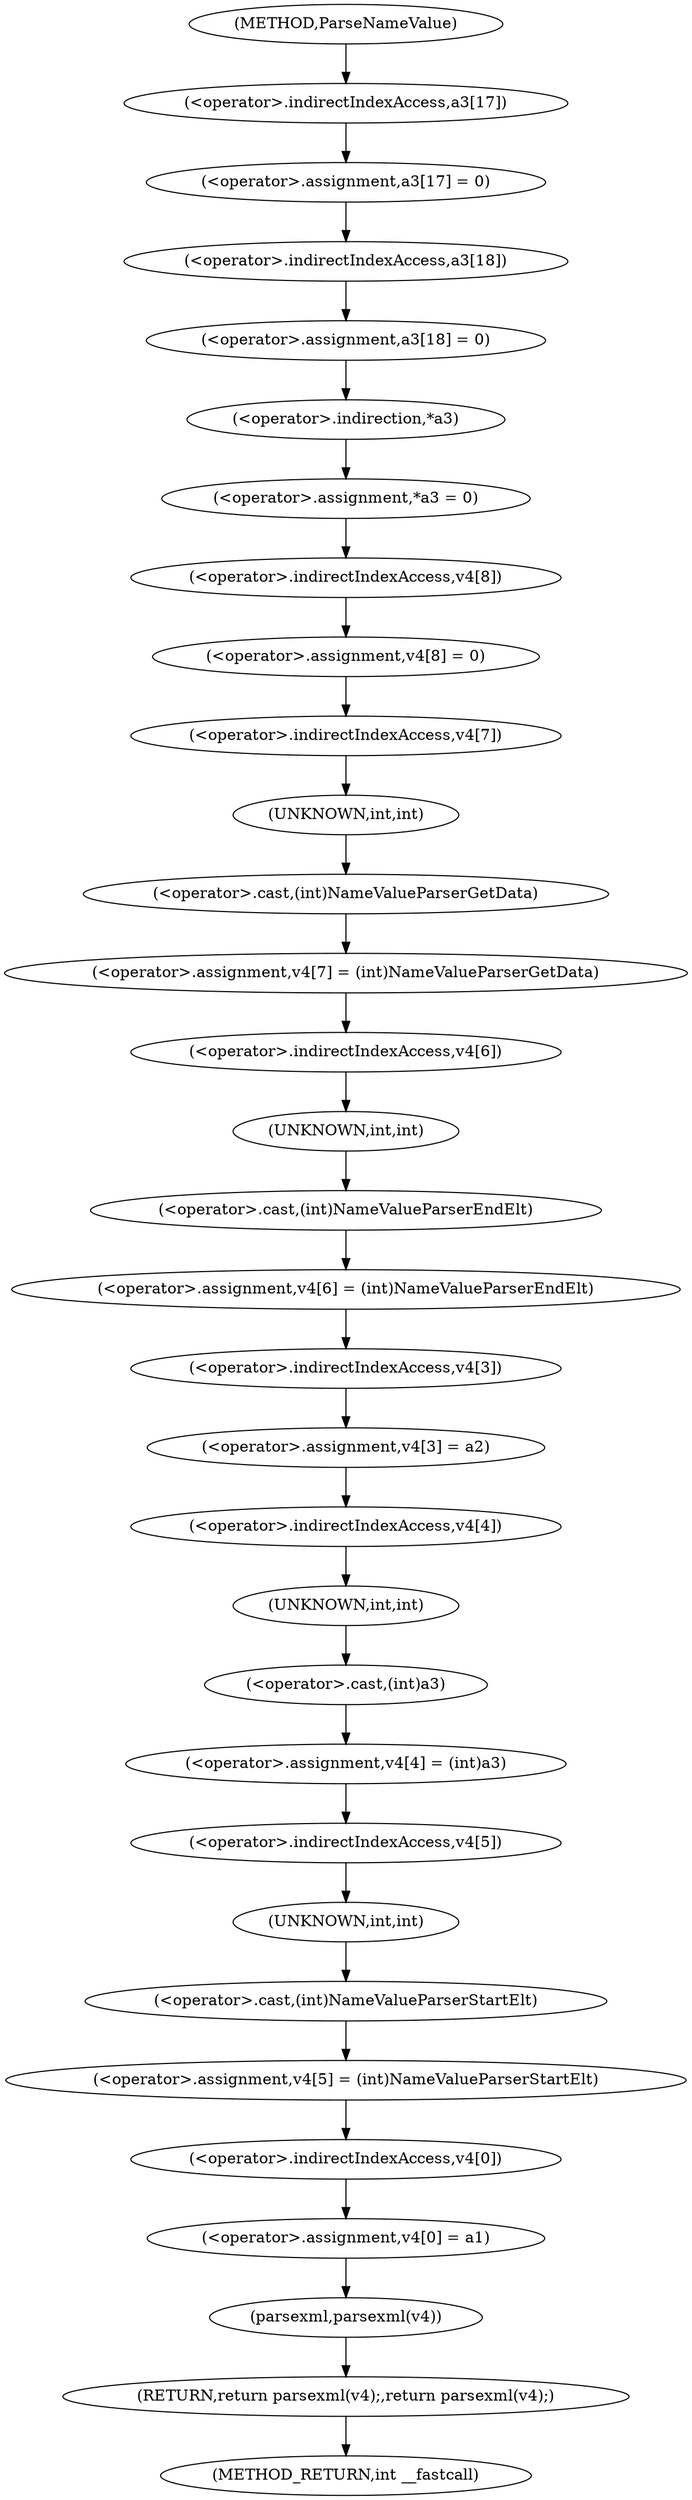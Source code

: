digraph ParseNameValue {  
"1000108" [label = "(<operator>.assignment,a3[17] = 0)" ]
"1000109" [label = "(<operator>.indirectIndexAccess,a3[17])" ]
"1000113" [label = "(<operator>.assignment,a3[18] = 0)" ]
"1000114" [label = "(<operator>.indirectIndexAccess,a3[18])" ]
"1000118" [label = "(<operator>.assignment,*a3 = 0)" ]
"1000119" [label = "(<operator>.indirection,*a3)" ]
"1000122" [label = "(<operator>.assignment,v4[8] = 0)" ]
"1000123" [label = "(<operator>.indirectIndexAccess,v4[8])" ]
"1000127" [label = "(<operator>.assignment,v4[7] = (int)NameValueParserGetData)" ]
"1000128" [label = "(<operator>.indirectIndexAccess,v4[7])" ]
"1000131" [label = "(<operator>.cast,(int)NameValueParserGetData)" ]
"1000132" [label = "(UNKNOWN,int,int)" ]
"1000134" [label = "(<operator>.assignment,v4[6] = (int)NameValueParserEndElt)" ]
"1000135" [label = "(<operator>.indirectIndexAccess,v4[6])" ]
"1000138" [label = "(<operator>.cast,(int)NameValueParserEndElt)" ]
"1000139" [label = "(UNKNOWN,int,int)" ]
"1000141" [label = "(<operator>.assignment,v4[3] = a2)" ]
"1000142" [label = "(<operator>.indirectIndexAccess,v4[3])" ]
"1000146" [label = "(<operator>.assignment,v4[4] = (int)a3)" ]
"1000147" [label = "(<operator>.indirectIndexAccess,v4[4])" ]
"1000150" [label = "(<operator>.cast,(int)a3)" ]
"1000151" [label = "(UNKNOWN,int,int)" ]
"1000153" [label = "(<operator>.assignment,v4[5] = (int)NameValueParserStartElt)" ]
"1000154" [label = "(<operator>.indirectIndexAccess,v4[5])" ]
"1000157" [label = "(<operator>.cast,(int)NameValueParserStartElt)" ]
"1000158" [label = "(UNKNOWN,int,int)" ]
"1000160" [label = "(<operator>.assignment,v4[0] = a1)" ]
"1000161" [label = "(<operator>.indirectIndexAccess,v4[0])" ]
"1000165" [label = "(RETURN,return parsexml(v4);,return parsexml(v4);)" ]
"1000166" [label = "(parsexml,parsexml(v4))" ]
"1000102" [label = "(METHOD,ParseNameValue)" ]
"1000168" [label = "(METHOD_RETURN,int __fastcall)" ]
  "1000108" -> "1000114" 
  "1000109" -> "1000108" 
  "1000113" -> "1000119" 
  "1000114" -> "1000113" 
  "1000118" -> "1000123" 
  "1000119" -> "1000118" 
  "1000122" -> "1000128" 
  "1000123" -> "1000122" 
  "1000127" -> "1000135" 
  "1000128" -> "1000132" 
  "1000131" -> "1000127" 
  "1000132" -> "1000131" 
  "1000134" -> "1000142" 
  "1000135" -> "1000139" 
  "1000138" -> "1000134" 
  "1000139" -> "1000138" 
  "1000141" -> "1000147" 
  "1000142" -> "1000141" 
  "1000146" -> "1000154" 
  "1000147" -> "1000151" 
  "1000150" -> "1000146" 
  "1000151" -> "1000150" 
  "1000153" -> "1000161" 
  "1000154" -> "1000158" 
  "1000157" -> "1000153" 
  "1000158" -> "1000157" 
  "1000160" -> "1000166" 
  "1000161" -> "1000160" 
  "1000165" -> "1000168" 
  "1000166" -> "1000165" 
  "1000102" -> "1000109" 
}
